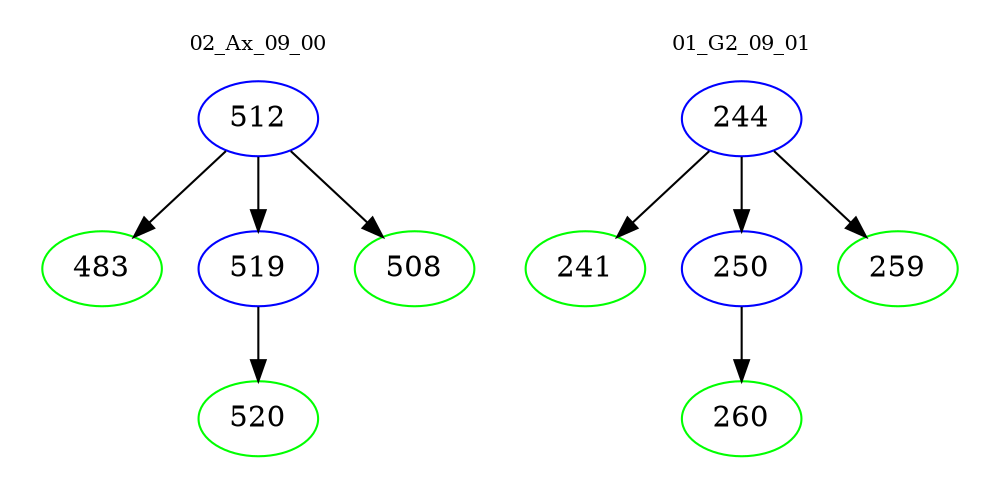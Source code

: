 digraph{
subgraph cluster_0 {
color = white
label = "02_Ax_09_00";
fontsize=10;
T0_512 [label="512", color="blue"]
T0_512 -> T0_483 [color="black"]
T0_483 [label="483", color="green"]
T0_512 -> T0_519 [color="black"]
T0_519 [label="519", color="blue"]
T0_519 -> T0_520 [color="black"]
T0_520 [label="520", color="green"]
T0_512 -> T0_508 [color="black"]
T0_508 [label="508", color="green"]
}
subgraph cluster_1 {
color = white
label = "01_G2_09_01";
fontsize=10;
T1_244 [label="244", color="blue"]
T1_244 -> T1_241 [color="black"]
T1_241 [label="241", color="green"]
T1_244 -> T1_250 [color="black"]
T1_250 [label="250", color="blue"]
T1_250 -> T1_260 [color="black"]
T1_260 [label="260", color="green"]
T1_244 -> T1_259 [color="black"]
T1_259 [label="259", color="green"]
}
}
